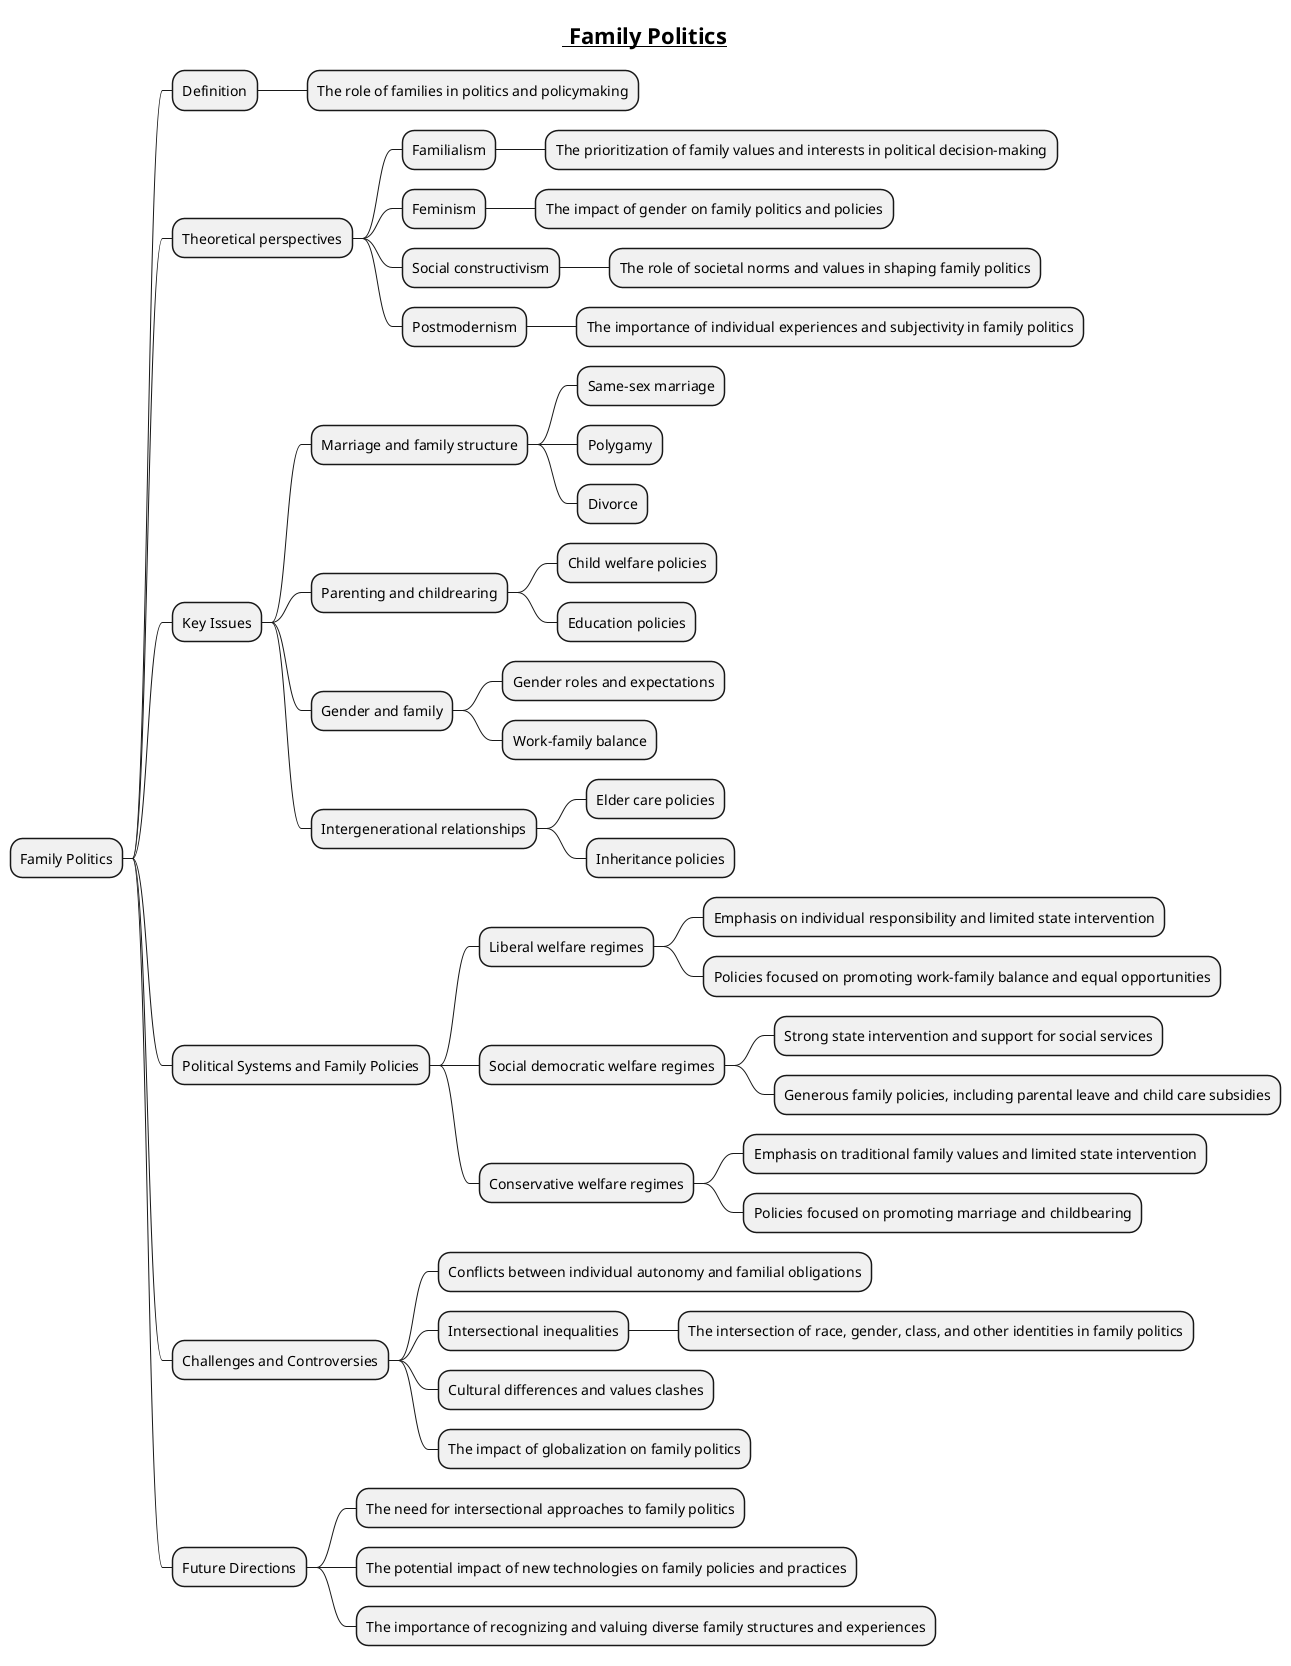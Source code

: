 @startmindmap

title =__ Family Politics__

* Family Politics
** Definition
*** The role of families in politics and policymaking
** Theoretical perspectives
*** Familialism
**** The prioritization of family values and interests in political decision-making
*** Feminism
**** The impact of gender on family politics and policies
*** Social constructivism
**** The role of societal norms and values in shaping family politics
*** Postmodernism
**** The importance of individual experiences and subjectivity in family politics
** Key Issues
*** Marriage and family structure
**** Same-sex marriage
**** Polygamy
**** Divorce
*** Parenting and childrearing
**** Child welfare policies
**** Education policies
*** Gender and family
**** Gender roles and expectations
**** Work-family balance
*** Intergenerational relationships
**** Elder care policies
**** Inheritance policies
** Political Systems and Family Policies
*** Liberal welfare regimes
**** Emphasis on individual responsibility and limited state intervention
**** Policies focused on promoting work-family balance and equal opportunities
*** Social democratic welfare regimes
**** Strong state intervention and support for social services
**** Generous family policies, including parental leave and child care subsidies
*** Conservative welfare regimes
**** Emphasis on traditional family values and limited state intervention
**** Policies focused on promoting marriage and childbearing
** Challenges and Controversies
*** Conflicts between individual autonomy and familial obligations
*** Intersectional inequalities
**** The intersection of race, gender, class, and other identities in family politics
*** Cultural differences and values clashes
*** The impact of globalization on family politics
** Future Directions
*** The need for intersectional approaches to family politics
*** The potential impact of new technologies on family policies and practices
*** The importance of recognizing and valuing diverse family structures and experiences

@endmindmap
